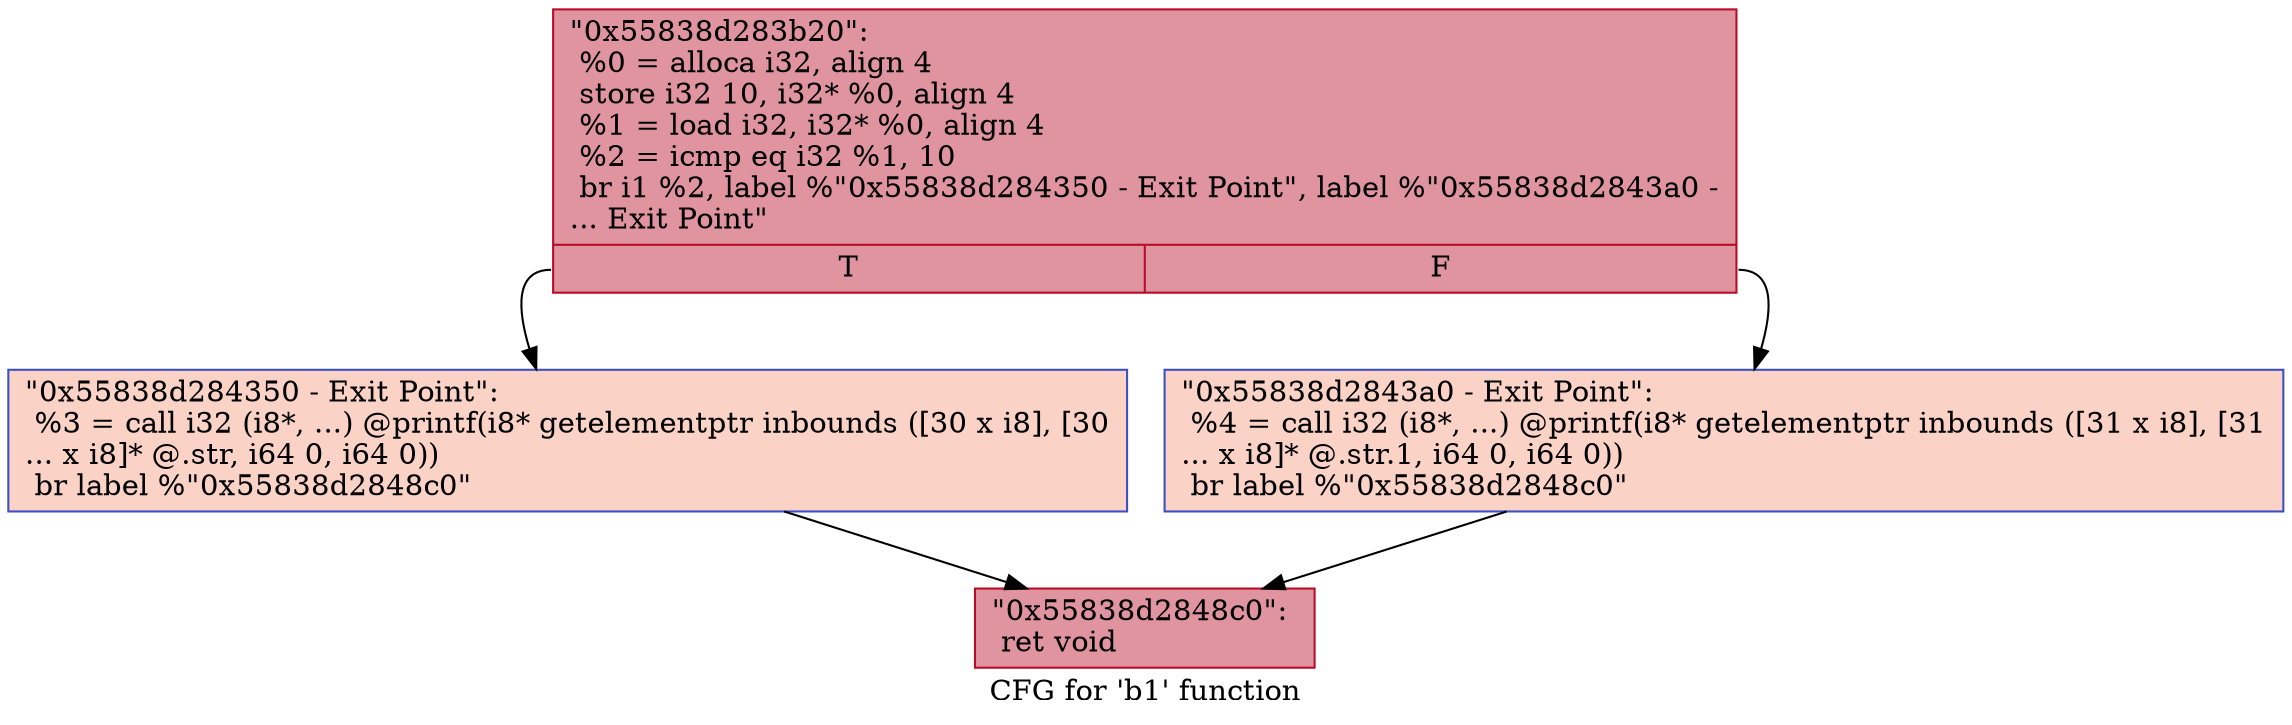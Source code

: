 digraph "CFG for 'b1' function" {
	label="CFG for 'b1' function";

	Node0x55838d283b20 [shape=record,color="#b70d28ff", style=filled, fillcolor="#b70d2870",label="{\"0x55838d283b20\":\l  %0 = alloca i32, align 4\l  store i32 10, i32* %0, align 4\l  %1 = load i32, i32* %0, align 4\l  %2 = icmp eq i32 %1, 10\l  br i1 %2, label %\"0x55838d284350 - Exit Point\", label %\"0x55838d2843a0 -\l... Exit Point\"\l|{<s0>T|<s1>F}}"];
	Node0x55838d283b20:s0 -> Node0x55838d284350;
	Node0x55838d283b20:s1 -> Node0x55838d2843a0;
	Node0x55838d284350 [shape=record,color="#3d50c3ff", style=filled, fillcolor="#f59c7d70",label="{\"0x55838d284350 - Exit Point\":                    \l  %3 = call i32 (i8*, ...) @printf(i8* getelementptr inbounds ([30 x i8], [30\l... x i8]* @.str, i64 0, i64 0))\l  br label %\"0x55838d2848c0\"\l}"];
	Node0x55838d284350 -> Node0x55838d2848c0;
	Node0x55838d2843a0 [shape=record,color="#3d50c3ff", style=filled, fillcolor="#f59c7d70",label="{\"0x55838d2843a0 - Exit Point\":                    \l  %4 = call i32 (i8*, ...) @printf(i8* getelementptr inbounds ([31 x i8], [31\l... x i8]* @.str.1, i64 0, i64 0))\l  br label %\"0x55838d2848c0\"\l}"];
	Node0x55838d2843a0 -> Node0x55838d2848c0;
	Node0x55838d2848c0 [shape=record,color="#b70d28ff", style=filled, fillcolor="#b70d2870",label="{\"0x55838d2848c0\":                                 \l  ret void\l}"];
}
